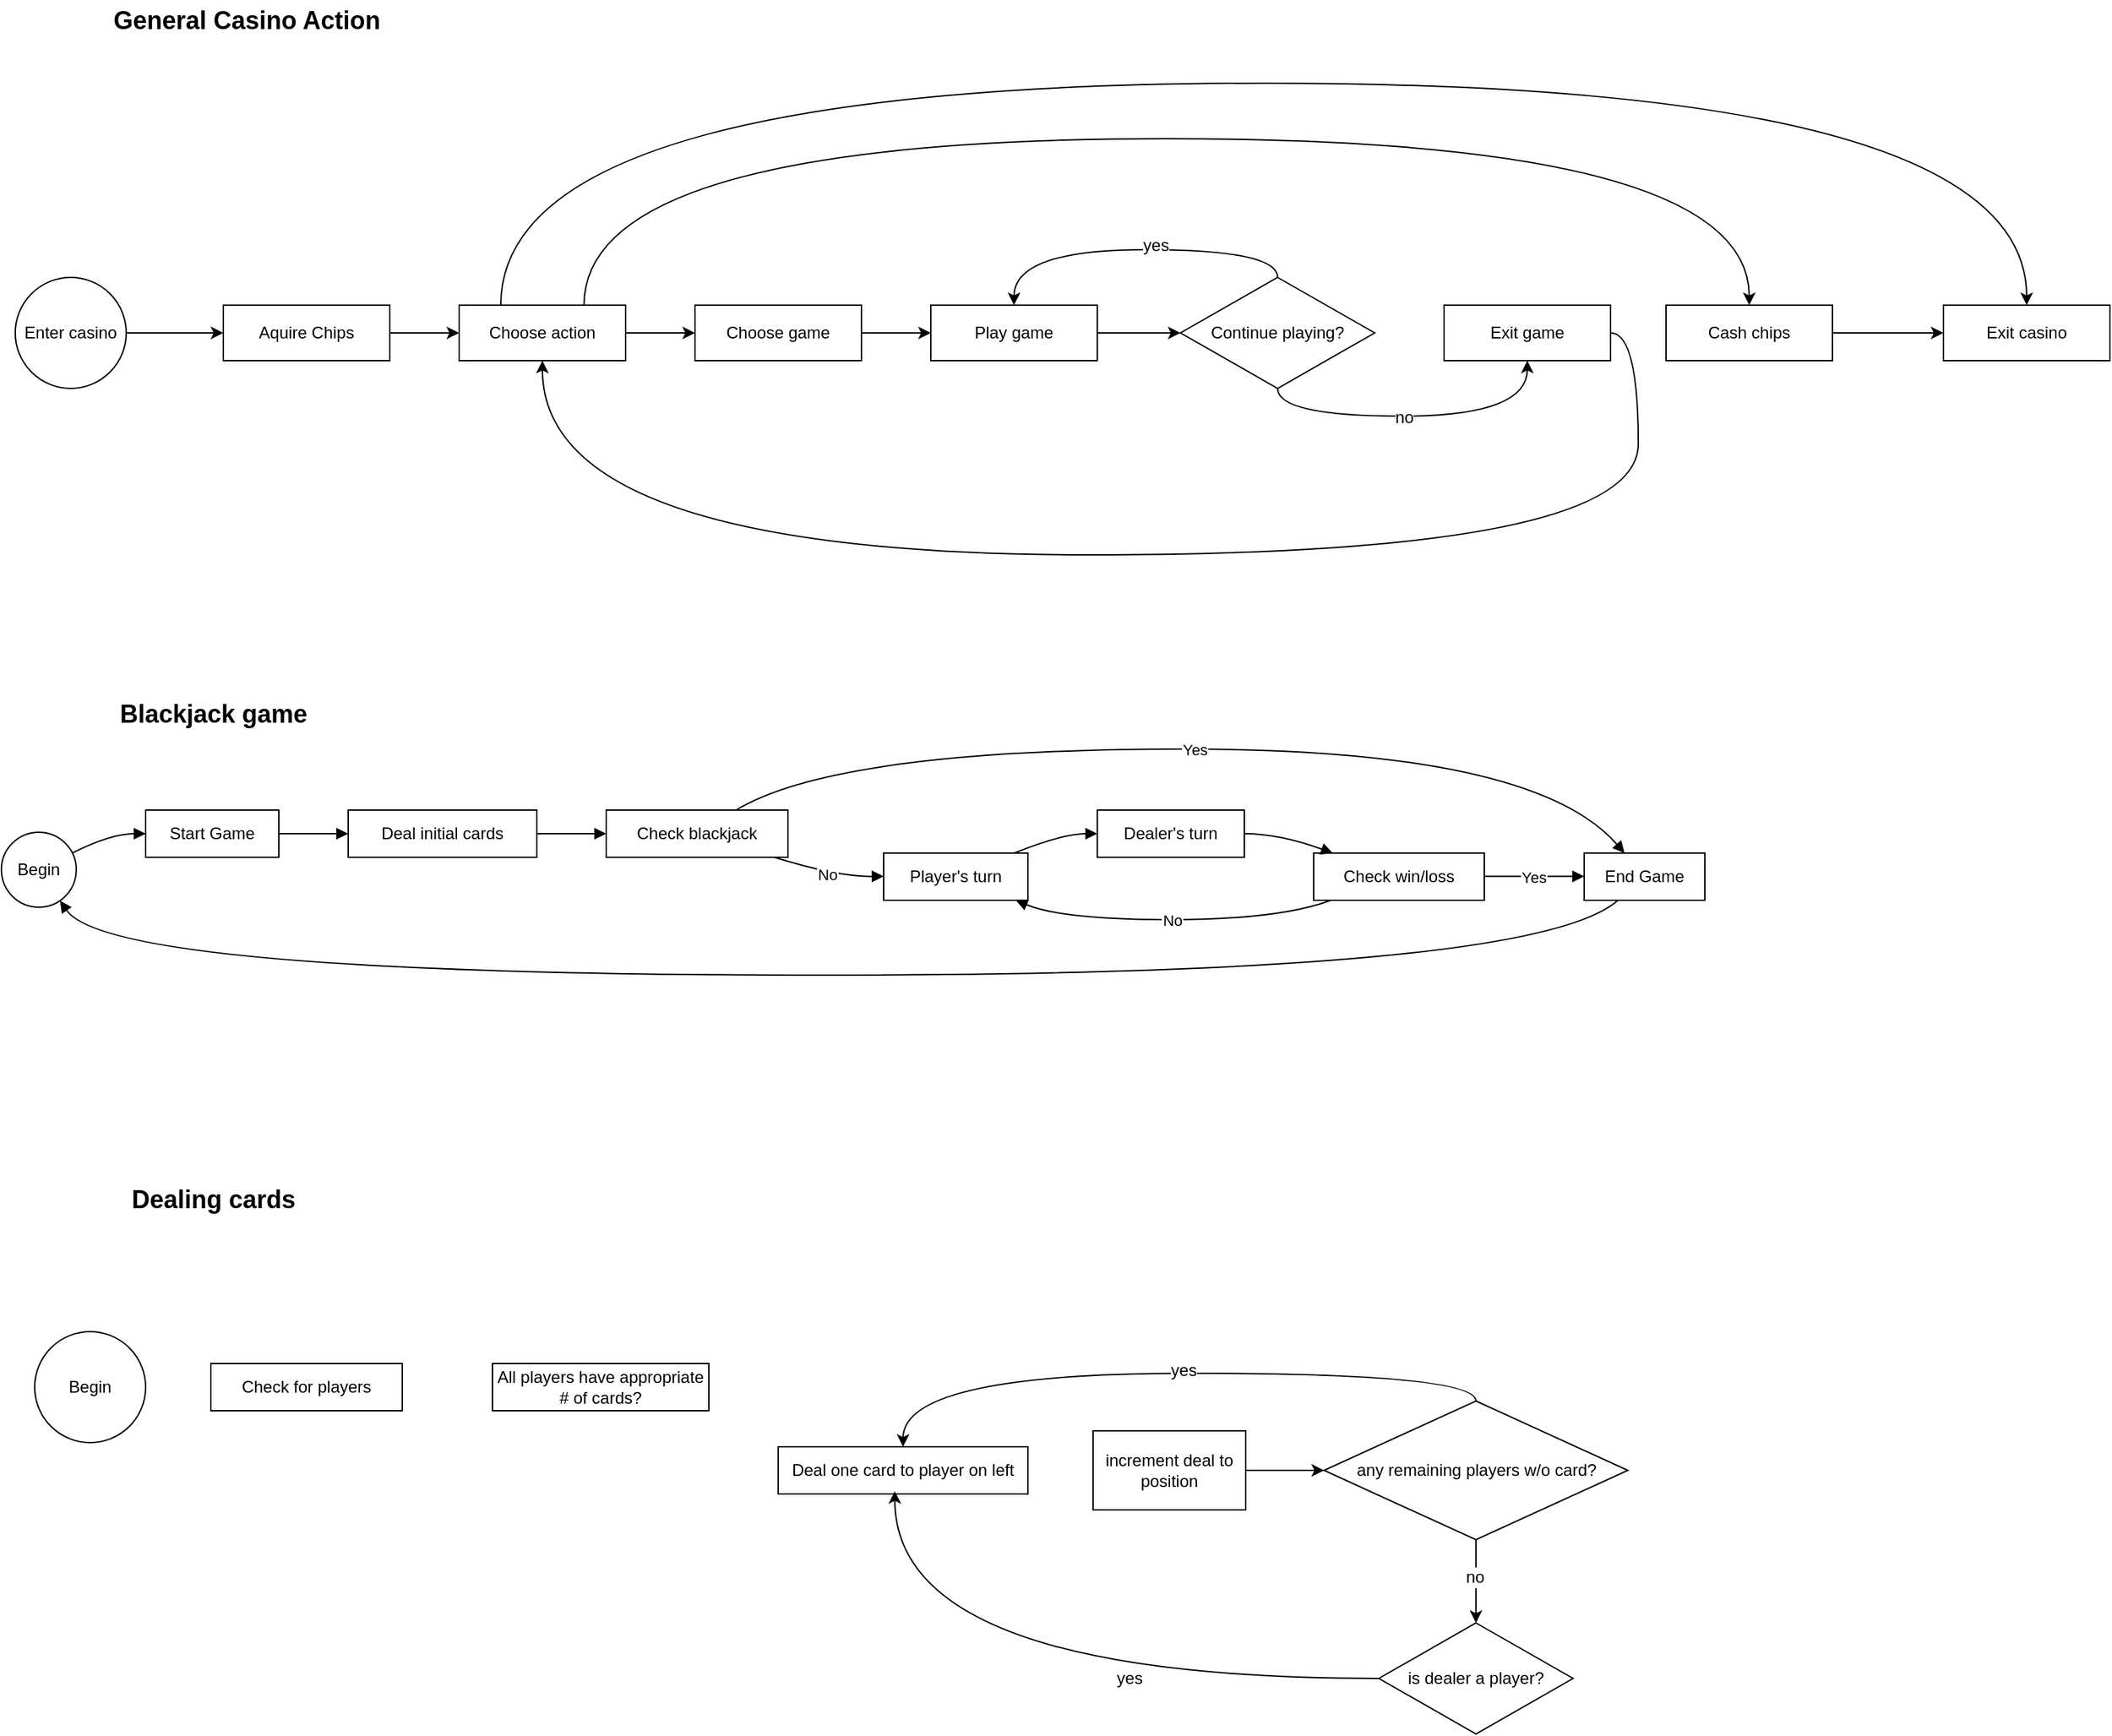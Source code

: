 <mxfile version="22.1.5" type="github">
  <diagram name="Page-1" id="v8-KR8JvQsyaatklAiML">
    <mxGraphModel dx="1434" dy="764" grid="1" gridSize="10" guides="1" tooltips="1" connect="1" arrows="1" fold="1" page="1" pageScale="1" pageWidth="850" pageHeight="1100" math="0" shadow="0">
      <root>
        <mxCell id="0" />
        <mxCell id="1" parent="0" />
        <mxCell id="2" value="Begin" style="ellipse;aspect=fixed;strokeWidth=1;whiteSpace=wrap;" parent="1" vertex="1">
          <mxGeometry y="690" width="54" height="54" as="geometry" />
        </mxCell>
        <mxCell id="3" value="Start Game" style="whiteSpace=wrap;strokeWidth=1;" parent="1" vertex="1">
          <mxGeometry x="104" y="674" width="96" height="34" as="geometry" />
        </mxCell>
        <mxCell id="4" value="Deal initial cards" style="whiteSpace=wrap;strokeWidth=1;" parent="1" vertex="1">
          <mxGeometry x="250" y="674" width="136" height="34" as="geometry" />
        </mxCell>
        <mxCell id="5" value="Check blackjack" style="whiteSpace=wrap;strokeWidth=1;" parent="1" vertex="1">
          <mxGeometry x="436" y="674" width="131" height="34" as="geometry" />
        </mxCell>
        <mxCell id="6" value="Player&#39;s turn" style="whiteSpace=wrap;strokeWidth=1;" parent="1" vertex="1">
          <mxGeometry x="636" y="705" width="104" height="34" as="geometry" />
        </mxCell>
        <mxCell id="7" value="Dealer&#39;s turn" style="whiteSpace=wrap;strokeWidth=1;" parent="1" vertex="1">
          <mxGeometry x="790" y="674" width="106" height="34" as="geometry" />
        </mxCell>
        <mxCell id="8" value="Check win/loss" style="whiteSpace=wrap;strokeWidth=1;" parent="1" vertex="1">
          <mxGeometry x="946" y="705" width="123" height="34" as="geometry" />
        </mxCell>
        <mxCell id="9" value="End Game" style="whiteSpace=wrap;strokeWidth=1;" parent="1" vertex="1">
          <mxGeometry x="1141" y="705" width="87" height="34" as="geometry" />
        </mxCell>
        <mxCell id="10" value="" style="curved=1;startArrow=none;endArrow=block;exitX=1.002;exitY=0.25;entryX=0.001;entryY=0.5;strokeWidth=1;" parent="1" source="2" target="3" edge="1">
          <mxGeometry relative="1" as="geometry">
            <Array as="points">
              <mxPoint x="79" y="691" />
            </Array>
          </mxGeometry>
        </mxCell>
        <mxCell id="11" value="" style="curved=1;startArrow=none;endArrow=block;exitX=1.002;exitY=0.5;entryX=0.001;entryY=0.5;strokeWidth=1;" parent="1" source="3" target="4" edge="1">
          <mxGeometry relative="1" as="geometry">
            <Array as="points" />
          </mxGeometry>
        </mxCell>
        <mxCell id="12" value="" style="curved=1;startArrow=none;endArrow=block;exitX=1.002;exitY=0.5;entryX=0.003;entryY=0.5;strokeWidth=1;" parent="1" source="4" target="5" edge="1">
          <mxGeometry relative="1" as="geometry">
            <Array as="points" />
          </mxGeometry>
        </mxCell>
        <mxCell id="13" value="Yes" style="curved=1;startArrow=none;endArrow=block;exitX=0.714;exitY=0;entryX=0.332;entryY=-0.007;strokeWidth=1;" parent="1" source="5" target="9" edge="1">
          <mxGeometry relative="1" as="geometry">
            <Array as="points">
              <mxPoint x="602" y="630" />
              <mxPoint x="1105" y="630" />
            </Array>
          </mxGeometry>
        </mxCell>
        <mxCell id="14" value="No" style="curved=1;startArrow=none;endArrow=block;exitX=0.925;exitY=1;entryX=0.003;entryY=0.493;strokeWidth=1;" parent="1" source="5" target="6" edge="1">
          <mxGeometry relative="1" as="geometry">
            <Array as="points">
              <mxPoint x="602" y="722" />
            </Array>
          </mxGeometry>
        </mxCell>
        <mxCell id="15" value="" style="curved=1;startArrow=none;endArrow=block;exitX=0.91;exitY=-0.007;entryX=0.001;entryY=0.5;strokeWidth=1;" parent="1" source="6" target="7" edge="1">
          <mxGeometry relative="1" as="geometry">
            <Array as="points">
              <mxPoint x="765" y="691" />
            </Array>
          </mxGeometry>
        </mxCell>
        <mxCell id="16" value="" style="curved=1;startArrow=none;endArrow=block;exitX=0.996;exitY=0.5;entryX=0.107;entryY=-0.007;strokeWidth=1;" parent="1" source="7" target="8" edge="1">
          <mxGeometry relative="1" as="geometry">
            <Array as="points">
              <mxPoint x="921" y="691" />
            </Array>
          </mxGeometry>
        </mxCell>
        <mxCell id="17" value="Yes" style="curved=1;startArrow=none;endArrow=block;exitX=0.994;exitY=0.493;entryX=-0.001;entryY=0.493;strokeWidth=1;" parent="1" source="8" target="9" edge="1">
          <mxGeometry relative="1" as="geometry">
            <Array as="points" />
          </mxGeometry>
        </mxCell>
        <mxCell id="18" value="No" style="curved=1;startArrow=none;endArrow=block;exitX=0.107;exitY=0.993;entryX=0.91;entryY=0.993;strokeWidth=1;" parent="1" source="8" target="6" edge="1">
          <mxGeometry relative="1" as="geometry">
            <Array as="points">
              <mxPoint x="921" y="753" />
              <mxPoint x="765" y="753" />
            </Array>
          </mxGeometry>
        </mxCell>
        <mxCell id="19" value="" style="curved=1;startArrow=none;endArrow=block;exitX=0.283;exitY=0.993;entryX=0.843;entryY=1.001;strokeWidth=1;" parent="1" source="9" target="2" edge="1">
          <mxGeometry relative="1" as="geometry">
            <Array as="points">
              <mxPoint x="1105" y="793" />
              <mxPoint x="79" y="793" />
            </Array>
          </mxGeometry>
        </mxCell>
        <mxCell id="gmbwRz2twySQBHAZEDax-34" style="edgeStyle=orthogonalEdgeStyle;rounded=0;orthogonalLoop=1;jettySize=auto;html=1;exitX=1;exitY=0.5;exitDx=0;exitDy=0;entryX=0;entryY=0.5;entryDx=0;entryDy=0;fontFamily=Helvetica;fontSize=12;fontColor=default;" parent="1" source="gmbwRz2twySQBHAZEDax-19" target="gmbwRz2twySQBHAZEDax-20" edge="1">
          <mxGeometry relative="1" as="geometry" />
        </mxCell>
        <mxCell id="gmbwRz2twySQBHAZEDax-19" value="Enter casino" style="ellipse;whiteSpace=wrap;html=1;" parent="1" vertex="1">
          <mxGeometry x="10" y="290" width="80" height="80" as="geometry" />
        </mxCell>
        <mxCell id="gmbwRz2twySQBHAZEDax-33" style="edgeStyle=orthogonalEdgeStyle;rounded=0;orthogonalLoop=1;jettySize=auto;html=1;exitX=1;exitY=0.5;exitDx=0;exitDy=0;entryX=0;entryY=0.5;entryDx=0;entryDy=0;fontFamily=Helvetica;fontSize=12;fontColor=default;" parent="1" source="gmbwRz2twySQBHAZEDax-20" target="gmbwRz2twySQBHAZEDax-44" edge="1">
          <mxGeometry relative="1" as="geometry">
            <mxPoint x="355" y="330" as="targetPoint" />
          </mxGeometry>
        </mxCell>
        <mxCell id="gmbwRz2twySQBHAZEDax-20" value="Aquire Chips" style="whiteSpace=wrap;html=1;strokeWidth=1;" parent="1" vertex="1">
          <mxGeometry x="160" y="310" width="120" height="40" as="geometry" />
        </mxCell>
        <mxCell id="gmbwRz2twySQBHAZEDax-38" style="edgeStyle=orthogonalEdgeStyle;rounded=0;orthogonalLoop=1;jettySize=auto;html=1;exitX=1;exitY=0.5;exitDx=0;exitDy=0;entryX=0;entryY=0.5;entryDx=0;entryDy=0;fontFamily=Helvetica;fontSize=12;fontColor=default;" parent="1" source="gmbwRz2twySQBHAZEDax-21" target="gmbwRz2twySQBHAZEDax-22" edge="1">
          <mxGeometry relative="1" as="geometry" />
        </mxCell>
        <mxCell id="gmbwRz2twySQBHAZEDax-21" value="Play game" style="whiteSpace=wrap;html=1;strokeWidth=1;" parent="1" vertex="1">
          <mxGeometry x="670" y="310" width="120" height="40" as="geometry" />
        </mxCell>
        <mxCell id="gmbwRz2twySQBHAZEDax-24" style="edgeStyle=orthogonalEdgeStyle;orthogonalLoop=1;jettySize=auto;html=1;exitX=0.5;exitY=0;exitDx=0;exitDy=0;entryX=0.5;entryY=0;entryDx=0;entryDy=0;fontFamily=Helvetica;fontSize=12;fontColor=default;curved=1;" parent="1" source="gmbwRz2twySQBHAZEDax-22" target="gmbwRz2twySQBHAZEDax-21" edge="1">
          <mxGeometry relative="1" as="geometry" />
        </mxCell>
        <mxCell id="gmbwRz2twySQBHAZEDax-25" value="yes" style="edgeLabel;html=1;align=center;verticalAlign=middle;resizable=0;points=[];fontSize=12;fontFamily=Helvetica;fontColor=default;" parent="gmbwRz2twySQBHAZEDax-24" vertex="1" connectable="0">
          <mxGeometry x="-0.136" y="-3" relative="1" as="geometry">
            <mxPoint as="offset" />
          </mxGeometry>
        </mxCell>
        <mxCell id="gmbwRz2twySQBHAZEDax-30" style="edgeStyle=orthogonalEdgeStyle;orthogonalLoop=1;jettySize=auto;html=1;exitX=0.5;exitY=1;exitDx=0;exitDy=0;entryX=0.5;entryY=1;entryDx=0;entryDy=0;fontFamily=Helvetica;fontSize=12;fontColor=default;curved=1;" parent="1" source="gmbwRz2twySQBHAZEDax-22" target="gmbwRz2twySQBHAZEDax-27" edge="1">
          <mxGeometry relative="1" as="geometry" />
        </mxCell>
        <mxCell id="gmbwRz2twySQBHAZEDax-31" value="no" style="edgeLabel;html=1;align=center;verticalAlign=middle;resizable=0;points=[];fontSize=12;fontFamily=Helvetica;fontColor=default;" parent="gmbwRz2twySQBHAZEDax-30" vertex="1" connectable="0">
          <mxGeometry x="-0.079" y="-1" relative="1" as="geometry">
            <mxPoint as="offset" />
          </mxGeometry>
        </mxCell>
        <mxCell id="gmbwRz2twySQBHAZEDax-22" value="Continue playing?" style="rhombus;whiteSpace=wrap;html=1;strokeColor=default;strokeWidth=1;align=center;verticalAlign=middle;fontFamily=Helvetica;fontSize=12;fontColor=default;fillColor=default;" parent="1" vertex="1">
          <mxGeometry x="850" y="290" width="140" height="80" as="geometry" />
        </mxCell>
        <mxCell id="gmbwRz2twySQBHAZEDax-36" style="edgeStyle=orthogonalEdgeStyle;orthogonalLoop=1;jettySize=auto;html=1;exitX=0.75;exitY=0;exitDx=0;exitDy=0;entryX=0.5;entryY=0;entryDx=0;entryDy=0;fontFamily=Helvetica;fontSize=12;fontColor=default;curved=1;" parent="1" source="gmbwRz2twySQBHAZEDax-44" target="gmbwRz2twySQBHAZEDax-28" edge="1">
          <mxGeometry relative="1" as="geometry">
            <mxPoint x="425" y="290" as="sourcePoint" />
            <Array as="points">
              <mxPoint x="420" y="190" />
              <mxPoint x="1260" y="190" />
            </Array>
          </mxGeometry>
        </mxCell>
        <mxCell id="gmbwRz2twySQBHAZEDax-35" style="edgeStyle=orthogonalEdgeStyle;orthogonalLoop=1;jettySize=auto;html=1;exitX=1;exitY=0.5;exitDx=0;exitDy=0;entryX=0.5;entryY=1;entryDx=0;entryDy=0;fontFamily=Helvetica;fontSize=12;fontColor=default;curved=1;" parent="1" source="gmbwRz2twySQBHAZEDax-27" target="gmbwRz2twySQBHAZEDax-44" edge="1">
          <mxGeometry relative="1" as="geometry">
            <mxPoint x="425" y="370" as="targetPoint" />
            <Array as="points">
              <mxPoint x="1180" y="330" />
              <mxPoint x="1180" y="490" />
              <mxPoint x="390" y="490" />
            </Array>
          </mxGeometry>
        </mxCell>
        <mxCell id="gmbwRz2twySQBHAZEDax-27" value="Exit game" style="whiteSpace=wrap;html=1;strokeWidth=1;" parent="1" vertex="1">
          <mxGeometry x="1040" y="310" width="120" height="40" as="geometry" />
        </mxCell>
        <mxCell id="gmbwRz2twySQBHAZEDax-37" style="edgeStyle=orthogonalEdgeStyle;rounded=0;orthogonalLoop=1;jettySize=auto;html=1;exitX=1;exitY=0.5;exitDx=0;exitDy=0;entryX=0;entryY=0.5;entryDx=0;entryDy=0;fontFamily=Helvetica;fontSize=12;fontColor=default;" parent="1" source="gmbwRz2twySQBHAZEDax-28" target="gmbwRz2twySQBHAZEDax-29" edge="1">
          <mxGeometry relative="1" as="geometry" />
        </mxCell>
        <mxCell id="gmbwRz2twySQBHAZEDax-28" value="Cash chips" style="whiteSpace=wrap;html=1;strokeWidth=1;" parent="1" vertex="1">
          <mxGeometry x="1200" y="310" width="120" height="40" as="geometry" />
        </mxCell>
        <mxCell id="gmbwRz2twySQBHAZEDax-29" value="Exit casino" style="whiteSpace=wrap;html=1;strokeWidth=1;" parent="1" vertex="1">
          <mxGeometry x="1400" y="310" width="120" height="40" as="geometry" />
        </mxCell>
        <mxCell id="gmbwRz2twySQBHAZEDax-39" value="General Casino Action" style="text;html=1;strokeColor=none;fillColor=none;align=center;verticalAlign=middle;whiteSpace=wrap;rounded=0;fontSize=18;fontFamily=Helvetica;fontColor=default;fontStyle=1" parent="1" vertex="1">
          <mxGeometry x="44" y="90" width="266" height="30" as="geometry" />
        </mxCell>
        <mxCell id="gmbwRz2twySQBHAZEDax-40" value="Blackjack game" style="text;html=1;strokeColor=none;fillColor=none;align=center;verticalAlign=middle;whiteSpace=wrap;rounded=0;fontSize=18;fontFamily=Helvetica;fontColor=default;fontStyle=1" parent="1" vertex="1">
          <mxGeometry x="20" y="590" width="266" height="30" as="geometry" />
        </mxCell>
        <mxCell id="gmbwRz2twySQBHAZEDax-41" value="Dealing cards" style="text;html=1;strokeColor=none;fillColor=none;align=center;verticalAlign=middle;whiteSpace=wrap;rounded=0;fontSize=18;fontFamily=Helvetica;fontColor=default;fontStyle=1" parent="1" vertex="1">
          <mxGeometry x="20" y="940" width="266" height="30" as="geometry" />
        </mxCell>
        <mxCell id="gmbwRz2twySQBHAZEDax-42" value="Begin" style="ellipse;whiteSpace=wrap;html=1;strokeColor=default;strokeWidth=1;align=center;verticalAlign=middle;fontFamily=Helvetica;fontSize=12;fontColor=default;fillColor=default;" parent="1" vertex="1">
          <mxGeometry x="24" y="1050" width="80" height="80" as="geometry" />
        </mxCell>
        <mxCell id="gmbwRz2twySQBHAZEDax-47" style="edgeStyle=orthogonalEdgeStyle;rounded=0;orthogonalLoop=1;jettySize=auto;html=1;exitX=1;exitY=0.5;exitDx=0;exitDy=0;entryX=0;entryY=0.5;entryDx=0;entryDy=0;fontFamily=Helvetica;fontSize=12;fontColor=default;" parent="1" source="gmbwRz2twySQBHAZEDax-44" target="gmbwRz2twySQBHAZEDax-45" edge="1">
          <mxGeometry relative="1" as="geometry" />
        </mxCell>
        <mxCell id="gmbwRz2twySQBHAZEDax-48" style="edgeStyle=orthogonalEdgeStyle;orthogonalLoop=1;jettySize=auto;html=1;exitX=0.25;exitY=0;exitDx=0;exitDy=0;entryX=0.5;entryY=0;entryDx=0;entryDy=0;fontFamily=Helvetica;fontSize=12;fontColor=default;curved=1;" parent="1" source="gmbwRz2twySQBHAZEDax-44" target="gmbwRz2twySQBHAZEDax-29" edge="1">
          <mxGeometry relative="1" as="geometry">
            <Array as="points">
              <mxPoint x="360" y="150" />
              <mxPoint x="1460" y="150" />
            </Array>
          </mxGeometry>
        </mxCell>
        <mxCell id="gmbwRz2twySQBHAZEDax-44" value="Choose action" style="whiteSpace=wrap;html=1;strokeWidth=1;" parent="1" vertex="1">
          <mxGeometry x="330" y="310" width="120" height="40" as="geometry" />
        </mxCell>
        <mxCell id="gmbwRz2twySQBHAZEDax-46" style="edgeStyle=orthogonalEdgeStyle;rounded=0;orthogonalLoop=1;jettySize=auto;html=1;exitX=1;exitY=0.5;exitDx=0;exitDy=0;entryX=0;entryY=0.5;entryDx=0;entryDy=0;fontFamily=Helvetica;fontSize=12;fontColor=default;" parent="1" source="gmbwRz2twySQBHAZEDax-45" target="gmbwRz2twySQBHAZEDax-21" edge="1">
          <mxGeometry relative="1" as="geometry" />
        </mxCell>
        <mxCell id="gmbwRz2twySQBHAZEDax-45" value="Choose game" style="whiteSpace=wrap;html=1;strokeWidth=1;" parent="1" vertex="1">
          <mxGeometry x="500" y="310" width="120" height="40" as="geometry" />
        </mxCell>
        <mxCell id="gmbwRz2twySQBHAZEDax-49" value="All players have appropriate # of cards?" style="whiteSpace=wrap;strokeWidth=1;" parent="1" vertex="1">
          <mxGeometry x="354" y="1073" width="156" height="34" as="geometry" />
        </mxCell>
        <mxCell id="gmbwRz2twySQBHAZEDax-54" style="edgeStyle=orthogonalEdgeStyle;rounded=0;orthogonalLoop=1;jettySize=auto;html=1;exitX=1;exitY=0.5;exitDx=0;exitDy=0;entryX=0;entryY=0.5;entryDx=0;entryDy=0;fontFamily=Helvetica;fontSize=12;fontColor=default;" parent="1" source="gmbwRz2twySQBHAZEDax-50" target="gmbwRz2twySQBHAZEDax-53" edge="1">
          <mxGeometry relative="1" as="geometry" />
        </mxCell>
        <mxCell id="gmbwRz2twySQBHAZEDax-50" value="increment deal to position" style="whiteSpace=wrap;strokeWidth=1;" parent="1" vertex="1">
          <mxGeometry x="787" y="1121.5" width="110" height="57" as="geometry" />
        </mxCell>
        <mxCell id="gmbwRz2twySQBHAZEDax-51" value="Deal one card to player on left" style="whiteSpace=wrap;strokeWidth=1;" parent="1" vertex="1">
          <mxGeometry x="560" y="1133" width="180" height="34" as="geometry" />
        </mxCell>
        <mxCell id="gmbwRz2twySQBHAZEDax-52" value="Check for players" style="whiteSpace=wrap;strokeWidth=1;" parent="1" vertex="1">
          <mxGeometry x="151" y="1073" width="138" height="34" as="geometry" />
        </mxCell>
        <mxCell id="gmbwRz2twySQBHAZEDax-56" style="edgeStyle=orthogonalEdgeStyle;orthogonalLoop=1;jettySize=auto;html=1;exitX=0.5;exitY=0;exitDx=0;exitDy=0;entryX=0.5;entryY=0;entryDx=0;entryDy=0;fontFamily=Helvetica;fontSize=12;fontColor=default;curved=1;" parent="1" source="gmbwRz2twySQBHAZEDax-53" target="gmbwRz2twySQBHAZEDax-51" edge="1">
          <mxGeometry relative="1" as="geometry" />
        </mxCell>
        <mxCell id="gmbwRz2twySQBHAZEDax-57" value="yes" style="edgeLabel;html=1;align=center;verticalAlign=middle;resizable=0;points=[];fontSize=12;fontFamily=Helvetica;fontColor=default;" parent="gmbwRz2twySQBHAZEDax-56" vertex="1" connectable="0">
          <mxGeometry x="-0.049" y="-2" relative="1" as="geometry">
            <mxPoint as="offset" />
          </mxGeometry>
        </mxCell>
        <mxCell id="gmbwRz2twySQBHAZEDax-58" style="edgeStyle=orthogonalEdgeStyle;rounded=0;orthogonalLoop=1;jettySize=auto;html=1;exitX=0.5;exitY=1;exitDx=0;exitDy=0;entryX=0.5;entryY=0;entryDx=0;entryDy=0;fontFamily=Helvetica;fontSize=12;fontColor=default;" parent="1" source="gmbwRz2twySQBHAZEDax-53" target="gmbwRz2twySQBHAZEDax-55" edge="1">
          <mxGeometry relative="1" as="geometry" />
        </mxCell>
        <mxCell id="gmbwRz2twySQBHAZEDax-59" value="no" style="edgeLabel;html=1;align=center;verticalAlign=middle;resizable=0;points=[];fontSize=12;fontFamily=Helvetica;fontColor=default;" parent="gmbwRz2twySQBHAZEDax-58" vertex="1" connectable="0">
          <mxGeometry x="-0.1" y="-1" relative="1" as="geometry">
            <mxPoint as="offset" />
          </mxGeometry>
        </mxCell>
        <mxCell id="gmbwRz2twySQBHAZEDax-53" value="any remaining players w/o card?" style="rhombus;whiteSpace=wrap;html=1;strokeColor=default;strokeWidth=1;align=center;verticalAlign=middle;fontFamily=Helvetica;fontSize=12;fontColor=default;fillColor=default;" parent="1" vertex="1">
          <mxGeometry x="953.5" y="1100" width="219" height="100" as="geometry" />
        </mxCell>
        <mxCell id="gmbwRz2twySQBHAZEDax-55" value="is dealer a player?" style="rhombus;whiteSpace=wrap;html=1;strokeColor=default;strokeWidth=1;align=center;verticalAlign=middle;fontFamily=Helvetica;fontSize=12;fontColor=default;fillColor=default;" parent="1" vertex="1">
          <mxGeometry x="993" y="1260" width="140" height="80" as="geometry" />
        </mxCell>
        <mxCell id="gmbwRz2twySQBHAZEDax-60" style="edgeStyle=orthogonalEdgeStyle;orthogonalLoop=1;jettySize=auto;html=1;exitX=0;exitY=0.5;exitDx=0;exitDy=0;entryX=0.467;entryY=0.941;entryDx=0;entryDy=0;entryPerimeter=0;fontFamily=Helvetica;fontSize=12;fontColor=default;curved=1;" parent="1" source="gmbwRz2twySQBHAZEDax-55" target="gmbwRz2twySQBHAZEDax-51" edge="1">
          <mxGeometry relative="1" as="geometry" />
        </mxCell>
        <mxCell id="gmbwRz2twySQBHAZEDax-61" value="yes" style="edgeLabel;html=1;align=center;verticalAlign=middle;resizable=0;points=[];fontSize=12;fontFamily=Helvetica;fontColor=default;" parent="gmbwRz2twySQBHAZEDax-60" vertex="1" connectable="0">
          <mxGeometry x="-0.256" relative="1" as="geometry">
            <mxPoint as="offset" />
          </mxGeometry>
        </mxCell>
      </root>
    </mxGraphModel>
  </diagram>
</mxfile>
